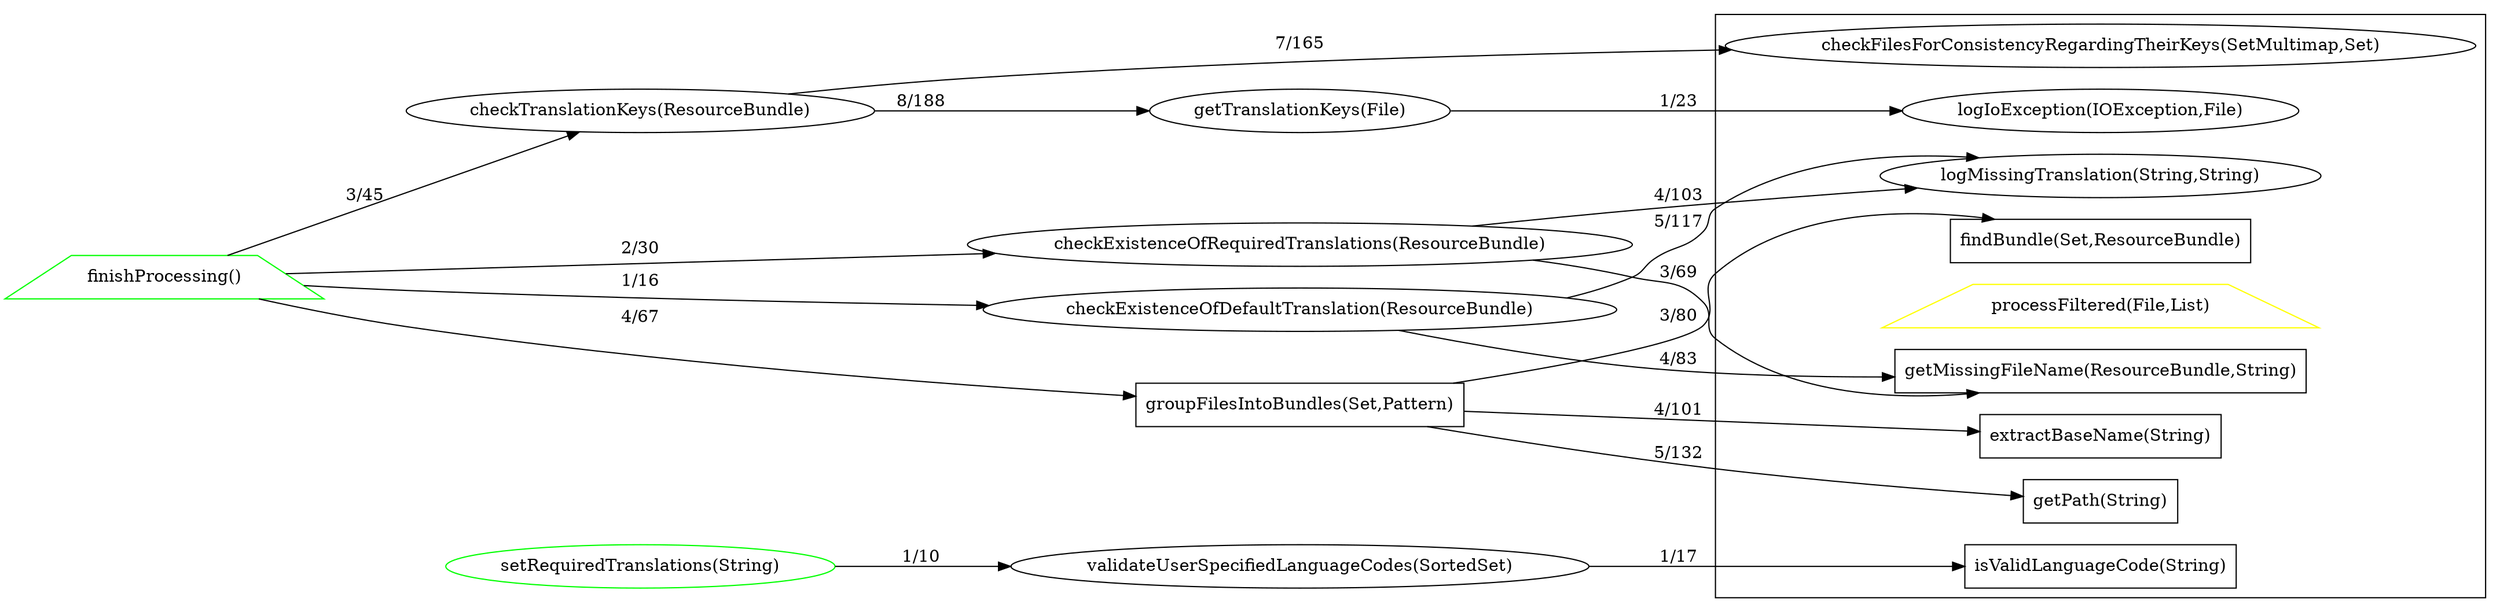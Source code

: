 digraph dependencies {
rankdir = "LR";
subgraph clustersimple {
"logMissingTranslation(String,String)" [ color="#000000ff" ];
"checkFilesForConsistencyRegardingTheirKeys(SetMultimap,Set)" [ color="#000000ff" ];
"findBundle(Set,ResourceBundle)" [ color="#000000ff" shape="polygon" ];
"logIoException(IOException,File)" [ color="#000000ff" ];
"processFiltered(File,List)" [ color="#ffff00ff" shape="trapezium" ];
"getPath(String)" [ color="#000000ff" shape="polygon" ];
"isValidLanguageCode(String)" [ color="#000000ff" shape="polygon" ];
"extractBaseName(String)" [ color="#000000ff" shape="polygon" ];
"getMissingFileName(ResourceBundle,String)" [ color="#000000ff" shape="polygon" ];
}
"checkExistenceOfRequiredTranslations(ResourceBundle)" [ color="#000000ff" ];
"finishProcessing()" [ color="#00ff00ff" shape="trapezium" ];
"setRequiredTranslations(String)" [ color="#00ff00ff" ];
"checkTranslationKeys(ResourceBundle)" [ color="#000000ff" ];
"getTranslationKeys(File)" [ color="#000000ff" ];
"groupFilesIntoBundles(Set,Pattern)" [ color="#000000ff" shape="polygon" ];
"checkExistenceOfDefaultTranslation(ResourceBundle)" [ color="#000000ff" ];
"validateUserSpecifiedLanguageCodes(SortedSet)" [ color="#000000ff" ];
"checkExistenceOfRequiredTranslations(ResourceBundle)" -> "getMissingFileName(ResourceBundle,String)" [ label="3/69" ];
"checkExistenceOfRequiredTranslations(ResourceBundle)" -> "logMissingTranslation(String,String)" [ label="4/103" ];
"finishProcessing()" -> "groupFilesIntoBundles(Set,Pattern)" [ label="4/67" ];
"finishProcessing()" -> "checkExistenceOfDefaultTranslation(ResourceBundle)" [ label="1/16" ];
"finishProcessing()" -> "checkExistenceOfRequiredTranslations(ResourceBundle)" [ label="2/30" ];
"finishProcessing()" -> "checkTranslationKeys(ResourceBundle)" [ label="3/45" ];
"setRequiredTranslations(String)" -> "validateUserSpecifiedLanguageCodes(SortedSet)" [ label="1/10" ];
"checkTranslationKeys(ResourceBundle)" -> "getTranslationKeys(File)" [ label="8/188" ];
"checkTranslationKeys(ResourceBundle)" -> "checkFilesForConsistencyRegardingTheirKeys(SetMultimap,Set)" [ label="7/165" ];
"getTranslationKeys(File)" -> "logIoException(IOException,File)" [ label="1/23" ];
"groupFilesIntoBundles(Set,Pattern)" -> "extractBaseName(String)" [ label="4/101" ];
"groupFilesIntoBundles(Set,Pattern)" -> "getPath(String)" [ label="5/132" ];
"groupFilesIntoBundles(Set,Pattern)" -> "findBundle(Set,ResourceBundle)" [ label="3/80" ];
"checkExistenceOfDefaultTranslation(ResourceBundle)" -> "getMissingFileName(ResourceBundle,String)" [ label="4/83" ];
"checkExistenceOfDefaultTranslation(ResourceBundle)" -> "logMissingTranslation(String,String)" [ label="5/117" ];
"validateUserSpecifiedLanguageCodes(SortedSet)" -> "isValidLanguageCode(String)" [ label="1/17" ];
/*
Legend
Node border color:
    a) GREEN - public
    b) YELLOW - protected
    c) BLACK - private
    d) BLUE - default
Node shape:
    if static - rectangle
    otherwise if override - trapezium
    otherwise if overloaded - triangle
    otherwise ellipse

*/
}